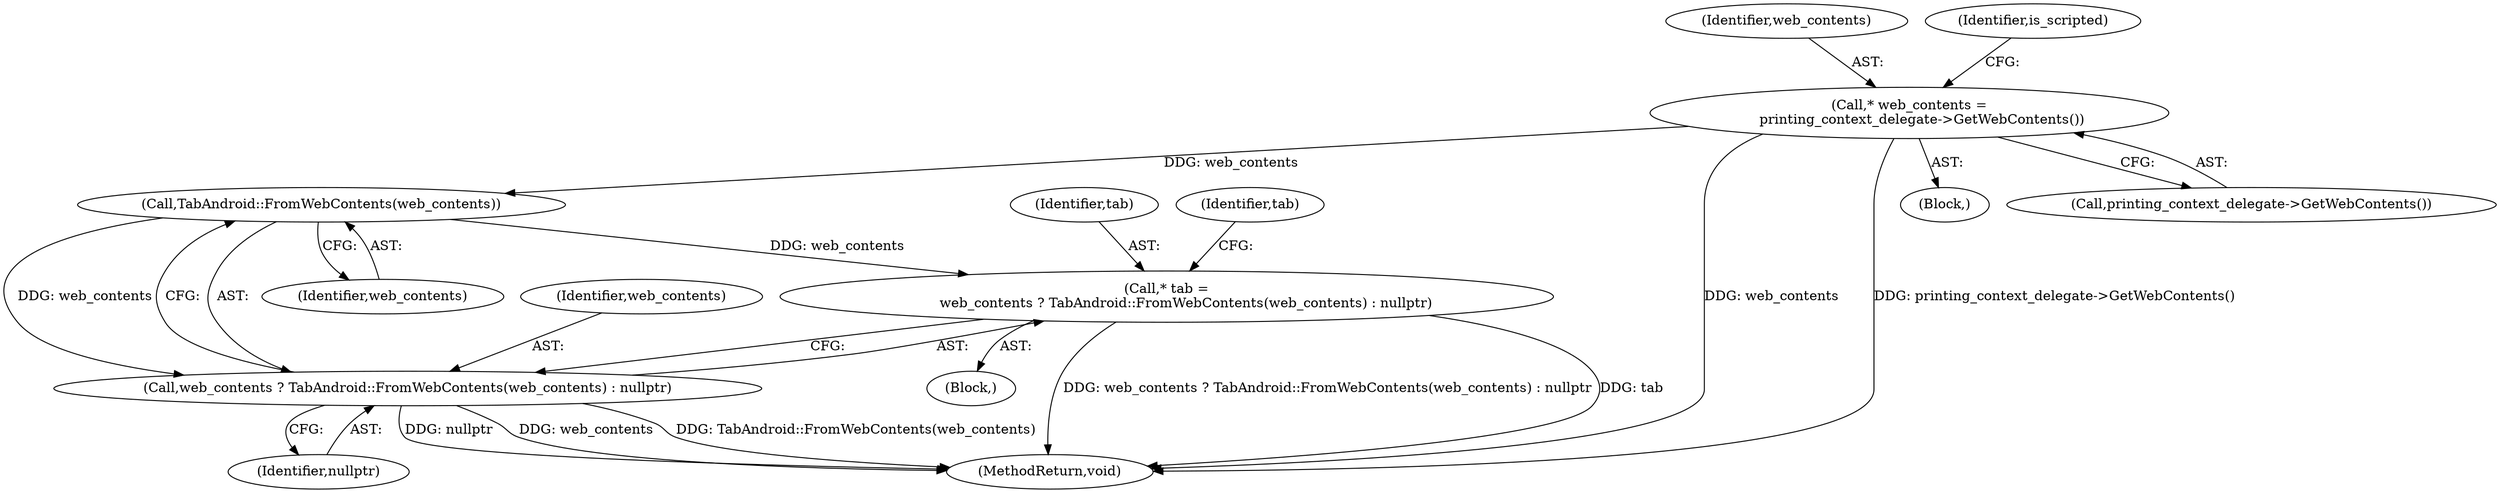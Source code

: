 digraph "0_Chrome_0720b02e4f303ea6b114d4ae9453e3a7ff55f8dc@pointer" {
"1000116" [label="(Call,* web_contents =\n      printing_context_delegate->GetWebContents())"];
"1000127" [label="(Call,TabAndroid::FromWebContents(web_contents))"];
"1000123" [label="(Call,* tab =\n         web_contents ? TabAndroid::FromWebContents(web_contents) : nullptr)"];
"1000125" [label="(Call,web_contents ? TabAndroid::FromWebContents(web_contents) : nullptr)"];
"1000124" [label="(Identifier,tab)"];
"1000129" [label="(Identifier,nullptr)"];
"1000121" [label="(Block,)"];
"1000117" [label="(Identifier,web_contents)"];
"1000131" [label="(Identifier,tab)"];
"1000126" [label="(Identifier,web_contents)"];
"1000125" [label="(Call,web_contents ? TabAndroid::FromWebContents(web_contents) : nullptr)"];
"1000127" [label="(Call,TabAndroid::FromWebContents(web_contents))"];
"1000150" [label="(MethodReturn,void)"];
"1000128" [label="(Identifier,web_contents)"];
"1000120" [label="(Identifier,is_scripted)"];
"1000106" [label="(Block,)"];
"1000118" [label="(Call,printing_context_delegate->GetWebContents())"];
"1000123" [label="(Call,* tab =\n         web_contents ? TabAndroid::FromWebContents(web_contents) : nullptr)"];
"1000116" [label="(Call,* web_contents =\n      printing_context_delegate->GetWebContents())"];
"1000116" -> "1000106"  [label="AST: "];
"1000116" -> "1000118"  [label="CFG: "];
"1000117" -> "1000116"  [label="AST: "];
"1000118" -> "1000116"  [label="AST: "];
"1000120" -> "1000116"  [label="CFG: "];
"1000116" -> "1000150"  [label="DDG: web_contents"];
"1000116" -> "1000150"  [label="DDG: printing_context_delegate->GetWebContents()"];
"1000116" -> "1000127"  [label="DDG: web_contents"];
"1000127" -> "1000125"  [label="AST: "];
"1000127" -> "1000128"  [label="CFG: "];
"1000128" -> "1000127"  [label="AST: "];
"1000125" -> "1000127"  [label="CFG: "];
"1000127" -> "1000123"  [label="DDG: web_contents"];
"1000127" -> "1000125"  [label="DDG: web_contents"];
"1000123" -> "1000121"  [label="AST: "];
"1000123" -> "1000125"  [label="CFG: "];
"1000124" -> "1000123"  [label="AST: "];
"1000125" -> "1000123"  [label="AST: "];
"1000131" -> "1000123"  [label="CFG: "];
"1000123" -> "1000150"  [label="DDG: web_contents ? TabAndroid::FromWebContents(web_contents) : nullptr"];
"1000123" -> "1000150"  [label="DDG: tab"];
"1000125" -> "1000129"  [label="CFG: "];
"1000126" -> "1000125"  [label="AST: "];
"1000129" -> "1000125"  [label="AST: "];
"1000125" -> "1000150"  [label="DDG: web_contents"];
"1000125" -> "1000150"  [label="DDG: TabAndroid::FromWebContents(web_contents)"];
"1000125" -> "1000150"  [label="DDG: nullptr"];
}
